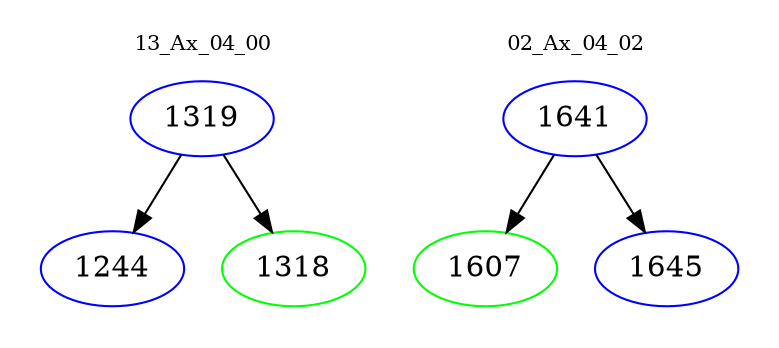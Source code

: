 digraph{
subgraph cluster_0 {
color = white
label = "13_Ax_04_00";
fontsize=10;
T0_1319 [label="1319", color="blue"]
T0_1319 -> T0_1244 [color="black"]
T0_1244 [label="1244", color="blue"]
T0_1319 -> T0_1318 [color="black"]
T0_1318 [label="1318", color="green"]
}
subgraph cluster_1 {
color = white
label = "02_Ax_04_02";
fontsize=10;
T1_1641 [label="1641", color="blue"]
T1_1641 -> T1_1607 [color="black"]
T1_1607 [label="1607", color="green"]
T1_1641 -> T1_1645 [color="black"]
T1_1645 [label="1645", color="blue"]
}
}
